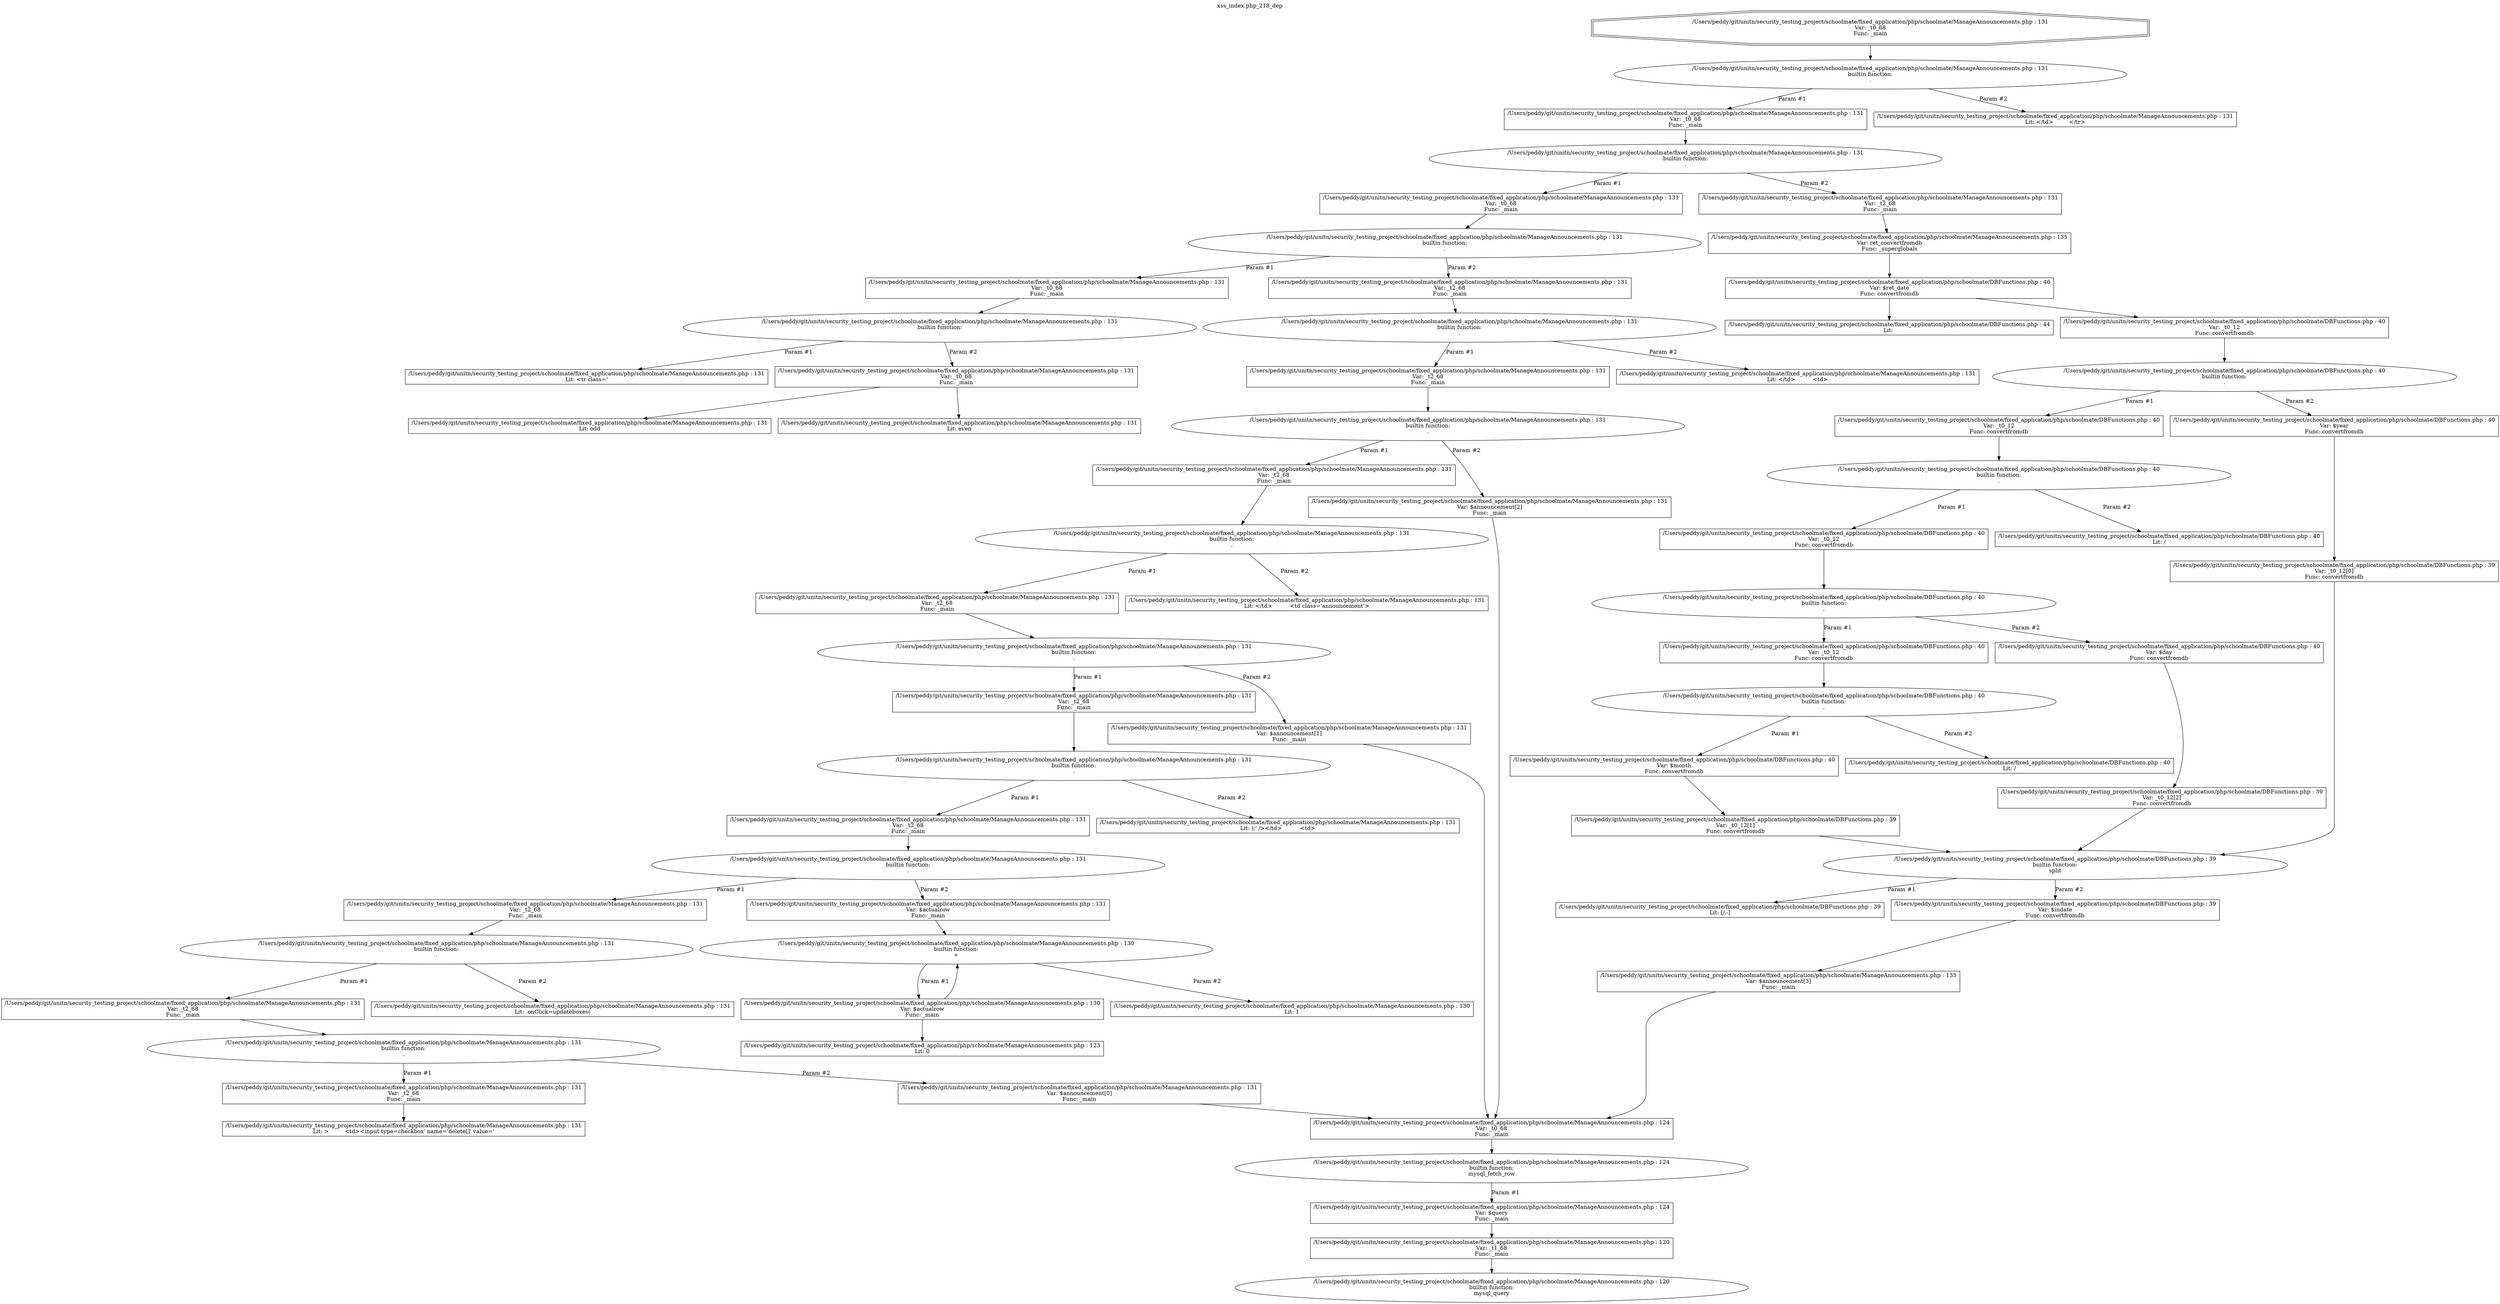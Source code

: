 digraph cfg {
  label="xss_index.php_218_dep";
  labelloc=t;
  n1 [shape=doubleoctagon, label="/Users/peddy/git/unitn/security_testing_project/schoolmate/fixed_application/php/schoolmate/ManageAnnouncements.php : 131\nVar: _t0_68\nFunc: _main\n"];
  n2 [shape=ellipse, label="/Users/peddy/git/unitn/security_testing_project/schoolmate/fixed_application/php/schoolmate/ManageAnnouncements.php : 131\nbuiltin function:\n.\n"];
  n3 [shape=box, label="/Users/peddy/git/unitn/security_testing_project/schoolmate/fixed_application/php/schoolmate/ManageAnnouncements.php : 131\nVar: _t0_68\nFunc: _main\n"];
  n4 [shape=ellipse, label="/Users/peddy/git/unitn/security_testing_project/schoolmate/fixed_application/php/schoolmate/ManageAnnouncements.php : 131\nbuiltin function:\n.\n"];
  n5 [shape=box, label="/Users/peddy/git/unitn/security_testing_project/schoolmate/fixed_application/php/schoolmate/ManageAnnouncements.php : 131\nVar: _t0_68\nFunc: _main\n"];
  n6 [shape=ellipse, label="/Users/peddy/git/unitn/security_testing_project/schoolmate/fixed_application/php/schoolmate/ManageAnnouncements.php : 131\nbuiltin function:\n.\n"];
  n7 [shape=box, label="/Users/peddy/git/unitn/security_testing_project/schoolmate/fixed_application/php/schoolmate/ManageAnnouncements.php : 131\nVar: _t0_68\nFunc: _main\n"];
  n8 [shape=ellipse, label="/Users/peddy/git/unitn/security_testing_project/schoolmate/fixed_application/php/schoolmate/ManageAnnouncements.php : 131\nbuiltin function:\n.\n"];
  n9 [shape=box, label="/Users/peddy/git/unitn/security_testing_project/schoolmate/fixed_application/php/schoolmate/ManageAnnouncements.php : 131\nLit: <tr class='\n"];
  n10 [shape=box, label="/Users/peddy/git/unitn/security_testing_project/schoolmate/fixed_application/php/schoolmate/ManageAnnouncements.php : 131\nVar: _t0_68\nFunc: _main\n"];
  n11 [shape=box, label="/Users/peddy/git/unitn/security_testing_project/schoolmate/fixed_application/php/schoolmate/ManageAnnouncements.php : 131\nLit: odd\n"];
  n12 [shape=box, label="/Users/peddy/git/unitn/security_testing_project/schoolmate/fixed_application/php/schoolmate/ManageAnnouncements.php : 131\nLit: even\n"];
  n13 [shape=box, label="/Users/peddy/git/unitn/security_testing_project/schoolmate/fixed_application/php/schoolmate/ManageAnnouncements.php : 131\nVar: _t2_68\nFunc: _main\n"];
  n14 [shape=ellipse, label="/Users/peddy/git/unitn/security_testing_project/schoolmate/fixed_application/php/schoolmate/ManageAnnouncements.php : 131\nbuiltin function:\n.\n"];
  n15 [shape=box, label="/Users/peddy/git/unitn/security_testing_project/schoolmate/fixed_application/php/schoolmate/ManageAnnouncements.php : 131\nVar: _t2_68\nFunc: _main\n"];
  n16 [shape=ellipse, label="/Users/peddy/git/unitn/security_testing_project/schoolmate/fixed_application/php/schoolmate/ManageAnnouncements.php : 131\nbuiltin function:\n.\n"];
  n17 [shape=box, label="/Users/peddy/git/unitn/security_testing_project/schoolmate/fixed_application/php/schoolmate/ManageAnnouncements.php : 131\nVar: _t2_68\nFunc: _main\n"];
  n18 [shape=ellipse, label="/Users/peddy/git/unitn/security_testing_project/schoolmate/fixed_application/php/schoolmate/ManageAnnouncements.php : 131\nbuiltin function:\n.\n"];
  n19 [shape=box, label="/Users/peddy/git/unitn/security_testing_project/schoolmate/fixed_application/php/schoolmate/ManageAnnouncements.php : 131\nVar: _t2_68\nFunc: _main\n"];
  n20 [shape=ellipse, label="/Users/peddy/git/unitn/security_testing_project/schoolmate/fixed_application/php/schoolmate/ManageAnnouncements.php : 131\nbuiltin function:\n.\n"];
  n21 [shape=box, label="/Users/peddy/git/unitn/security_testing_project/schoolmate/fixed_application/php/schoolmate/ManageAnnouncements.php : 131\nVar: _t2_68\nFunc: _main\n"];
  n22 [shape=ellipse, label="/Users/peddy/git/unitn/security_testing_project/schoolmate/fixed_application/php/schoolmate/ManageAnnouncements.php : 131\nbuiltin function:\n.\n"];
  n23 [shape=box, label="/Users/peddy/git/unitn/security_testing_project/schoolmate/fixed_application/php/schoolmate/ManageAnnouncements.php : 131\nVar: _t2_68\nFunc: _main\n"];
  n24 [shape=ellipse, label="/Users/peddy/git/unitn/security_testing_project/schoolmate/fixed_application/php/schoolmate/ManageAnnouncements.php : 131\nbuiltin function:\n.\n"];
  n25 [shape=box, label="/Users/peddy/git/unitn/security_testing_project/schoolmate/fixed_application/php/schoolmate/ManageAnnouncements.php : 131\nVar: _t2_68\nFunc: _main\n"];
  n26 [shape=ellipse, label="/Users/peddy/git/unitn/security_testing_project/schoolmate/fixed_application/php/schoolmate/ManageAnnouncements.php : 131\nbuiltin function:\n.\n"];
  n27 [shape=box, label="/Users/peddy/git/unitn/security_testing_project/schoolmate/fixed_application/php/schoolmate/ManageAnnouncements.php : 131\nVar: _t2_68\nFunc: _main\n"];
  n28 [shape=ellipse, label="/Users/peddy/git/unitn/security_testing_project/schoolmate/fixed_application/php/schoolmate/ManageAnnouncements.php : 131\nbuiltin function:\n.\n"];
  n29 [shape=box, label="/Users/peddy/git/unitn/security_testing_project/schoolmate/fixed_application/php/schoolmate/ManageAnnouncements.php : 131\nVar: _t2_68\nFunc: _main\n"];
  n30 [shape=box, label="/Users/peddy/git/unitn/security_testing_project/schoolmate/fixed_application/php/schoolmate/ManageAnnouncements.php : 131\nLit: >	  <td><input type=checkbox' name='delete[]' value='\n"];
  n31 [shape=box, label="/Users/peddy/git/unitn/security_testing_project/schoolmate/fixed_application/php/schoolmate/ManageAnnouncements.php : 131\nVar: $announcement[0]\nFunc: _main\n"];
  n32 [shape=box, label="/Users/peddy/git/unitn/security_testing_project/schoolmate/fixed_application/php/schoolmate/ManageAnnouncements.php : 124\nVar: _t0_68\nFunc: _main\n"];
  n33 [shape=ellipse, label="/Users/peddy/git/unitn/security_testing_project/schoolmate/fixed_application/php/schoolmate/ManageAnnouncements.php : 124\nbuiltin function:\nmysql_fetch_row\n"];
  n34 [shape=box, label="/Users/peddy/git/unitn/security_testing_project/schoolmate/fixed_application/php/schoolmate/ManageAnnouncements.php : 124\nVar: $query\nFunc: _main\n"];
  n35 [shape=box, label="/Users/peddy/git/unitn/security_testing_project/schoolmate/fixed_application/php/schoolmate/ManageAnnouncements.php : 120\nVar: _t1_68\nFunc: _main\n"];
  n36 [shape=ellipse, label="/Users/peddy/git/unitn/security_testing_project/schoolmate/fixed_application/php/schoolmate/ManageAnnouncements.php : 120\nbuiltin function:\nmysql_query\n"];
  n37 [shape=box, label="/Users/peddy/git/unitn/security_testing_project/schoolmate/fixed_application/php/schoolmate/ManageAnnouncements.php : 131\nLit:  onClick=updateboxes(\n"];
  n38 [shape=box, label="/Users/peddy/git/unitn/security_testing_project/schoolmate/fixed_application/php/schoolmate/ManageAnnouncements.php : 131\nVar: $actualrow\nFunc: _main\n"];
  n39 [shape=ellipse, label="/Users/peddy/git/unitn/security_testing_project/schoolmate/fixed_application/php/schoolmate/ManageAnnouncements.php : 130\nbuiltin function:\n+\n"];
  n40 [shape=box, label="/Users/peddy/git/unitn/security_testing_project/schoolmate/fixed_application/php/schoolmate/ManageAnnouncements.php : 130\nVar: $actualrow\nFunc: _main\n"];
  n41 [shape=box, label="/Users/peddy/git/unitn/security_testing_project/schoolmate/fixed_application/php/schoolmate/ManageAnnouncements.php : 123\nLit: 0\n"];
  n42 [shape=box, label="/Users/peddy/git/unitn/security_testing_project/schoolmate/fixed_application/php/schoolmate/ManageAnnouncements.php : 130\nLit: 1\n"];
  n43 [shape=box, label="/Users/peddy/git/unitn/security_testing_project/schoolmate/fixed_application/php/schoolmate/ManageAnnouncements.php : 131\nLit: );' /></td>	  <td>\n"];
  n44 [shape=box, label="/Users/peddy/git/unitn/security_testing_project/schoolmate/fixed_application/php/schoolmate/ManageAnnouncements.php : 131\nVar: $announcement[1]\nFunc: _main\n"];
  n45 [shape=box, label="/Users/peddy/git/unitn/security_testing_project/schoolmate/fixed_application/php/schoolmate/ManageAnnouncements.php : 131\nLit: </td>	  <td class='announcement'>\n"];
  n46 [shape=box, label="/Users/peddy/git/unitn/security_testing_project/schoolmate/fixed_application/php/schoolmate/ManageAnnouncements.php : 131\nVar: $announcement[2]\nFunc: _main\n"];
  n47 [shape=box, label="/Users/peddy/git/unitn/security_testing_project/schoolmate/fixed_application/php/schoolmate/ManageAnnouncements.php : 131\nLit: </td>	  <td>\n"];
  n48 [shape=box, label="/Users/peddy/git/unitn/security_testing_project/schoolmate/fixed_application/php/schoolmate/ManageAnnouncements.php : 131\nVar: _t2_68\nFunc: _main\n"];
  n49 [shape=box, label="/Users/peddy/git/unitn/security_testing_project/schoolmate/fixed_application/php/schoolmate/ManageAnnouncements.php : 135\nVar: ret_convertfromdb\nFunc: _superglobals\n"];
  n50 [shape=box, label="/Users/peddy/git/unitn/security_testing_project/schoolmate/fixed_application/php/schoolmate/DBFunctions.php : 46\nVar: $ret_date\nFunc: convertfromdb\n"];
  n51 [shape=box, label="/Users/peddy/git/unitn/security_testing_project/schoolmate/fixed_application/php/schoolmate/DBFunctions.php : 44\nLit: \n"];
  n52 [shape=box, label="/Users/peddy/git/unitn/security_testing_project/schoolmate/fixed_application/php/schoolmate/DBFunctions.php : 40\nVar: _t0_12\nFunc: convertfromdb\n"];
  n53 [shape=ellipse, label="/Users/peddy/git/unitn/security_testing_project/schoolmate/fixed_application/php/schoolmate/DBFunctions.php : 40\nbuiltin function:\n.\n"];
  n54 [shape=box, label="/Users/peddy/git/unitn/security_testing_project/schoolmate/fixed_application/php/schoolmate/DBFunctions.php : 40\nVar: _t0_12\nFunc: convertfromdb\n"];
  n55 [shape=ellipse, label="/Users/peddy/git/unitn/security_testing_project/schoolmate/fixed_application/php/schoolmate/DBFunctions.php : 40\nbuiltin function:\n.\n"];
  n56 [shape=box, label="/Users/peddy/git/unitn/security_testing_project/schoolmate/fixed_application/php/schoolmate/DBFunctions.php : 40\nVar: _t0_12\nFunc: convertfromdb\n"];
  n57 [shape=ellipse, label="/Users/peddy/git/unitn/security_testing_project/schoolmate/fixed_application/php/schoolmate/DBFunctions.php : 40\nbuiltin function:\n.\n"];
  n58 [shape=box, label="/Users/peddy/git/unitn/security_testing_project/schoolmate/fixed_application/php/schoolmate/DBFunctions.php : 40\nVar: _t0_12\nFunc: convertfromdb\n"];
  n59 [shape=ellipse, label="/Users/peddy/git/unitn/security_testing_project/schoolmate/fixed_application/php/schoolmate/DBFunctions.php : 40\nbuiltin function:\n.\n"];
  n60 [shape=box, label="/Users/peddy/git/unitn/security_testing_project/schoolmate/fixed_application/php/schoolmate/DBFunctions.php : 40\nVar: $month\nFunc: convertfromdb\n"];
  n61 [shape=box, label="/Users/peddy/git/unitn/security_testing_project/schoolmate/fixed_application/php/schoolmate/DBFunctions.php : 39\nVar: _t0_12[1]\nFunc: convertfromdb\n"];
  n62 [shape=ellipse, label="/Users/peddy/git/unitn/security_testing_project/schoolmate/fixed_application/php/schoolmate/DBFunctions.php : 39\nbuiltin function:\nsplit\n"];
  n63 [shape=box, label="/Users/peddy/git/unitn/security_testing_project/schoolmate/fixed_application/php/schoolmate/DBFunctions.php : 39\nLit: [/.-]\n"];
  n64 [shape=box, label="/Users/peddy/git/unitn/security_testing_project/schoolmate/fixed_application/php/schoolmate/DBFunctions.php : 39\nVar: $indate\nFunc: convertfromdb\n"];
  n65 [shape=box, label="/Users/peddy/git/unitn/security_testing_project/schoolmate/fixed_application/php/schoolmate/ManageAnnouncements.php : 135\nVar: $announcement[3]\nFunc: _main\n"];
  n66 [shape=box, label="/Users/peddy/git/unitn/security_testing_project/schoolmate/fixed_application/php/schoolmate/DBFunctions.php : 40\nLit: /\n"];
  n67 [shape=box, label="/Users/peddy/git/unitn/security_testing_project/schoolmate/fixed_application/php/schoolmate/DBFunctions.php : 40\nVar: $day\nFunc: convertfromdb\n"];
  n68 [shape=box, label="/Users/peddy/git/unitn/security_testing_project/schoolmate/fixed_application/php/schoolmate/DBFunctions.php : 39\nVar: _t0_12[2]\nFunc: convertfromdb\n"];
  n69 [shape=box, label="/Users/peddy/git/unitn/security_testing_project/schoolmate/fixed_application/php/schoolmate/DBFunctions.php : 40\nLit: /\n"];
  n70 [shape=box, label="/Users/peddy/git/unitn/security_testing_project/schoolmate/fixed_application/php/schoolmate/DBFunctions.php : 40\nVar: $year\nFunc: convertfromdb\n"];
  n71 [shape=box, label="/Users/peddy/git/unitn/security_testing_project/schoolmate/fixed_application/php/schoolmate/DBFunctions.php : 39\nVar: _t0_12[0]\nFunc: convertfromdb\n"];
  n72 [shape=box, label="/Users/peddy/git/unitn/security_testing_project/schoolmate/fixed_application/php/schoolmate/ManageAnnouncements.php : 131\nLit: </td>	 </tr>\n"];
  n1 -> n2;
  n3 -> n4;
  n5 -> n6;
  n7 -> n8;
  n8 -> n9[label="Param #1"];
  n8 -> n10[label="Param #2"];
  n10 -> n11;
  n10 -> n12;
  n6 -> n7[label="Param #1"];
  n6 -> n13[label="Param #2"];
  n13 -> n14;
  n15 -> n16;
  n17 -> n18;
  n19 -> n20;
  n21 -> n22;
  n23 -> n24;
  n25 -> n26;
  n27 -> n28;
  n29 -> n30;
  n28 -> n29[label="Param #1"];
  n28 -> n31[label="Param #2"];
  n32 -> n33;
  n35 -> n36;
  n34 -> n35;
  n33 -> n34[label="Param #1"];
  n31 -> n32;
  n26 -> n27[label="Param #1"];
  n26 -> n37[label="Param #2"];
  n24 -> n25[label="Param #1"];
  n24 -> n38[label="Param #2"];
  n38 -> n39;
  n40 -> n39;
  n40 -> n41;
  n39 -> n40[label="Param #1"];
  n39 -> n42[label="Param #2"];
  n22 -> n23[label="Param #1"];
  n22 -> n43[label="Param #2"];
  n20 -> n21[label="Param #1"];
  n20 -> n44[label="Param #2"];
  n44 -> n32;
  n18 -> n19[label="Param #1"];
  n18 -> n45[label="Param #2"];
  n16 -> n17[label="Param #1"];
  n16 -> n46[label="Param #2"];
  n46 -> n32;
  n14 -> n15[label="Param #1"];
  n14 -> n47[label="Param #2"];
  n4 -> n5[label="Param #1"];
  n4 -> n48[label="Param #2"];
  n50 -> n51;
  n50 -> n52;
  n52 -> n53;
  n54 -> n55;
  n56 -> n57;
  n58 -> n59;
  n61 -> n62;
  n62 -> n63[label="Param #1"];
  n62 -> n64[label="Param #2"];
  n65 -> n32;
  n64 -> n65;
  n60 -> n61;
  n59 -> n60[label="Param #1"];
  n59 -> n66[label="Param #2"];
  n57 -> n58[label="Param #1"];
  n57 -> n67[label="Param #2"];
  n68 -> n62;
  n67 -> n68;
  n55 -> n56[label="Param #1"];
  n55 -> n69[label="Param #2"];
  n53 -> n54[label="Param #1"];
  n53 -> n70[label="Param #2"];
  n71 -> n62;
  n70 -> n71;
  n49 -> n50;
  n48 -> n49;
  n2 -> n3[label="Param #1"];
  n2 -> n72[label="Param #2"];
}
